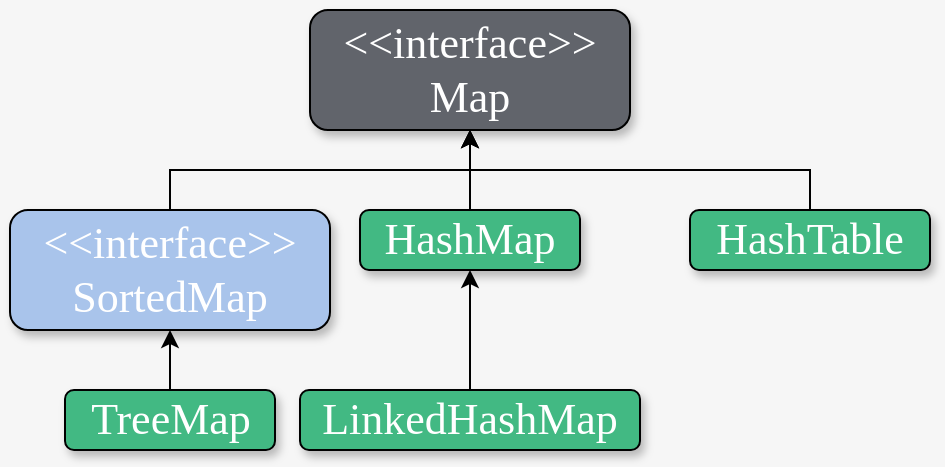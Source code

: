 <mxfile version="13.5.7" type="device"><diagram id="ns007pyWQUKthb3e3vJ-" name="第 1 页"><mxGraphModel dx="1024" dy="592" grid="1" gridSize="10" guides="1" tooltips="1" connect="1" arrows="1" fold="1" page="1" pageScale="1" pageWidth="827" pageHeight="1169" background="#F6F6F6" math="0" shadow="0"><root><mxCell id="0"/><mxCell id="1" parent="0"/><mxCell id="v9ee2_Ydai6qpb_YAvio-1" value="&lt;font style=&quot;font-size: 22px&quot;&gt;&amp;lt;&amp;lt;interface&amp;gt;&amp;gt;&lt;br&gt;Map&lt;/font&gt;" style="text;html=1;align=center;verticalAlign=middle;whiteSpace=wrap;rounded=1;shadow=1;strokeColor=#000000;fillColor=#61646B;fontColor=#FFFFFF;fontFamily=Comic Sans MS;" parent="1" vertex="1"><mxGeometry x="290" y="80" width="160" height="60" as="geometry"/></mxCell><mxCell id="v9ee2_Ydai6qpb_YAvio-8" style="edgeStyle=orthogonalEdgeStyle;rounded=0;orthogonalLoop=1;jettySize=auto;html=1;exitX=0.5;exitY=0;exitDx=0;exitDy=0;entryX=0.5;entryY=1;entryDx=0;entryDy=0;" parent="1" source="v9ee2_Ydai6qpb_YAvio-2" target="v9ee2_Ydai6qpb_YAvio-1" edge="1"><mxGeometry relative="1" as="geometry"/></mxCell><mxCell id="v9ee2_Ydai6qpb_YAvio-2" value="&lt;font style=&quot;font-size: 22px&quot;&gt;&amp;lt;&amp;lt;interface&amp;gt;&amp;gt;&lt;br&gt;SortedMap&lt;/font&gt;" style="text;html=1;strokeColor=#000000;align=center;verticalAlign=middle;whiteSpace=wrap;rounded=1;shadow=1;fontFamily=Comic Sans MS;fontColor=#FFFFFF;fillColor=#A9C4EB;" parent="1" vertex="1"><mxGeometry x="140" y="180" width="160" height="60" as="geometry"/></mxCell><mxCell id="v9ee2_Ydai6qpb_YAvio-11" style="edgeStyle=orthogonalEdgeStyle;rounded=0;orthogonalLoop=1;jettySize=auto;html=1;exitX=0.5;exitY=0;exitDx=0;exitDy=0;" parent="1" source="v9ee2_Ydai6qpb_YAvio-3" target="v9ee2_Ydai6qpb_YAvio-2" edge="1"><mxGeometry relative="1" as="geometry"/></mxCell><mxCell id="v9ee2_Ydai6qpb_YAvio-3" value="&lt;font style=&quot;font-size: 22px&quot;&gt;TreeMap&lt;/font&gt;" style="text;html=1;strokeColor=#000000;align=center;verticalAlign=middle;whiteSpace=wrap;rounded=1;shadow=1;fontFamily=Comic Sans MS;fontColor=#FFFFFF;fillColor=#42B983;" parent="1" vertex="1"><mxGeometry x="167.5" y="270" width="105" height="30" as="geometry"/></mxCell><mxCell id="v9ee2_Ydai6qpb_YAvio-9" style="edgeStyle=orthogonalEdgeStyle;rounded=0;orthogonalLoop=1;jettySize=auto;html=1;exitX=0.5;exitY=0;exitDx=0;exitDy=0;" parent="1" source="v9ee2_Ydai6qpb_YAvio-4" target="v9ee2_Ydai6qpb_YAvio-1" edge="1"><mxGeometry relative="1" as="geometry"/></mxCell><mxCell id="v9ee2_Ydai6qpb_YAvio-4" value="&lt;font style=&quot;font-size: 22px&quot;&gt;HashMap&lt;/font&gt;" style="text;html=1;strokeColor=#000000;align=center;verticalAlign=middle;whiteSpace=wrap;rounded=1;shadow=1;fontFamily=Comic Sans MS;fontColor=#FFFFFF;fillColor=#42B983;" parent="1" vertex="1"><mxGeometry x="315" y="180" width="110" height="30" as="geometry"/></mxCell><mxCell id="v9ee2_Ydai6qpb_YAvio-12" style="edgeStyle=orthogonalEdgeStyle;rounded=0;orthogonalLoop=1;jettySize=auto;html=1;exitX=0.5;exitY=0;exitDx=0;exitDy=0;" parent="1" source="v9ee2_Ydai6qpb_YAvio-5" target="v9ee2_Ydai6qpb_YAvio-4" edge="1"><mxGeometry relative="1" as="geometry"/></mxCell><mxCell id="v9ee2_Ydai6qpb_YAvio-5" value="&lt;font style=&quot;font-size: 22px&quot;&gt;LinkedHashMap&lt;/font&gt;" style="text;html=1;strokeColor=#000000;align=center;verticalAlign=middle;whiteSpace=wrap;rounded=1;shadow=1;fontFamily=Comic Sans MS;fontColor=#FFFFFF;fillColor=#42B983;" parent="1" vertex="1"><mxGeometry x="285" y="270" width="170" height="30" as="geometry"/></mxCell><mxCell id="v9ee2_Ydai6qpb_YAvio-10" style="edgeStyle=orthogonalEdgeStyle;rounded=0;orthogonalLoop=1;jettySize=auto;html=1;exitX=0.5;exitY=0;exitDx=0;exitDy=0;" parent="1" source="v9ee2_Ydai6qpb_YAvio-6" target="v9ee2_Ydai6qpb_YAvio-1" edge="1"><mxGeometry relative="1" as="geometry"/></mxCell><mxCell id="v9ee2_Ydai6qpb_YAvio-6" value="&lt;font style=&quot;font-size: 22px&quot;&gt;HashTable&lt;/font&gt;" style="text;html=1;strokeColor=#000000;align=center;verticalAlign=middle;whiteSpace=wrap;rounded=1;shadow=1;fontFamily=Comic Sans MS;fontColor=#FFFFFF;fillColor=#42B983;" parent="1" vertex="1"><mxGeometry x="480" y="180" width="120" height="30" as="geometry"/></mxCell></root></mxGraphModel></diagram></mxfile>